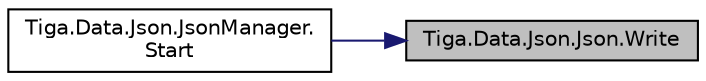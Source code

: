 digraph "Tiga.Data.Json.Json.Write"
{
 // LATEX_PDF_SIZE
  edge [fontname="Helvetica",fontsize="10",labelfontname="Helvetica",labelfontsize="10"];
  node [fontname="Helvetica",fontsize="10",shape=record];
  rankdir="RL";
  Node1 [label="Tiga.Data.Json.Json.Write",height=0.2,width=0.4,color="black", fillcolor="grey75", style="filled", fontcolor="black",tooltip=" "];
  Node1 -> Node2 [dir="back",color="midnightblue",fontsize="10",style="solid"];
  Node2 [label="Tiga.Data.Json.JsonManager.\lStart",height=0.2,width=0.4,color="black", fillcolor="white", style="filled",URL="$class_tiga_1_1_data_1_1_json_1_1_json_manager.html#addeebb3108473f21dd37fe2921893f35",tooltip=" "];
}

